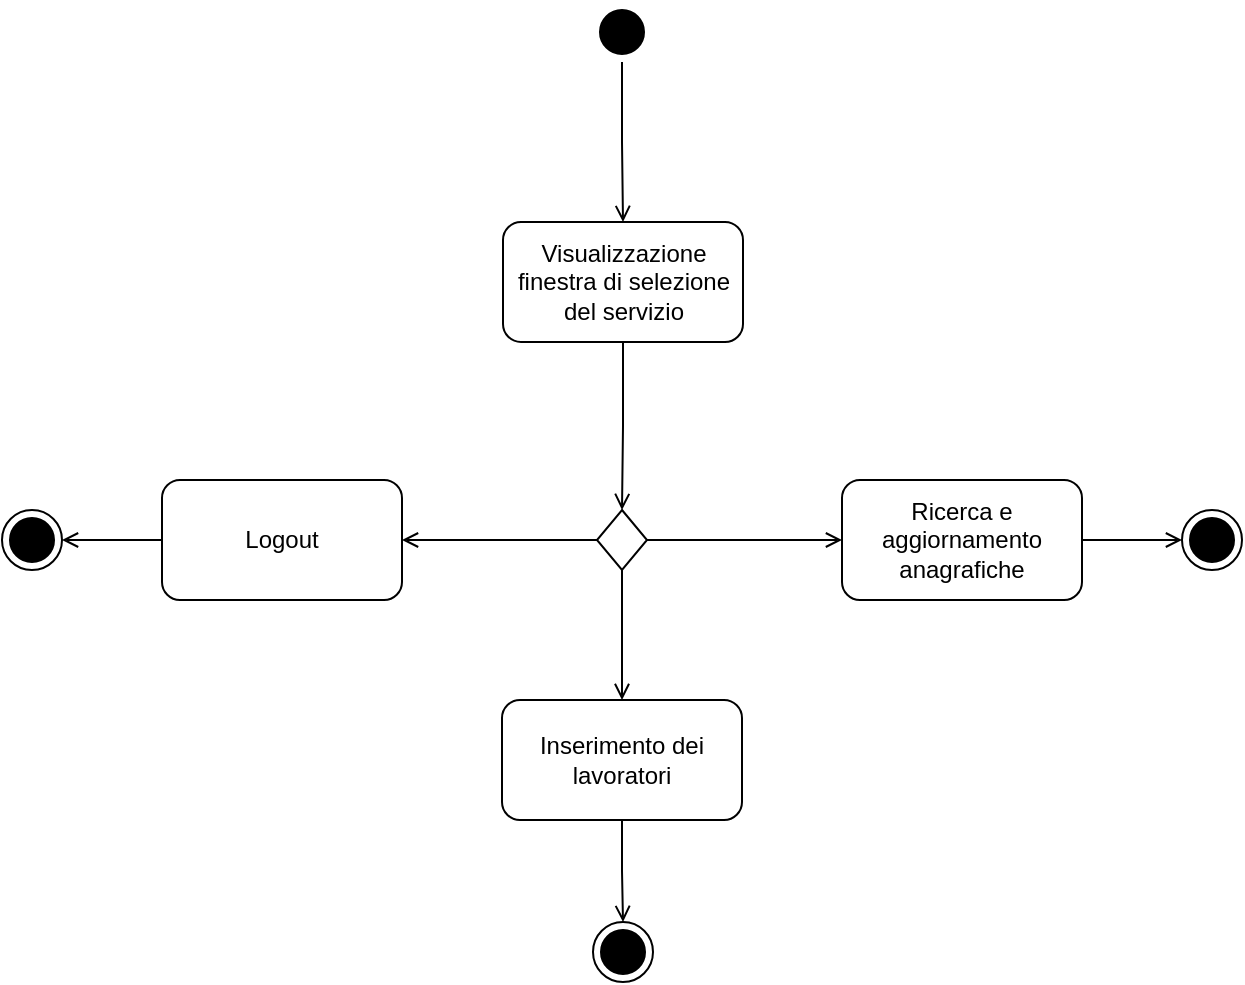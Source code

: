 <mxfile version="20.3.0" type="device"><diagram name="Login" id="e7e014a7-5840-1c2e-5031-d8a46d1fe8dd"><mxGraphModel dx="1183" dy="719" grid="1" gridSize="10" guides="1" tooltips="1" connect="1" arrows="1" fold="1" page="1" pageScale="1" pageWidth="1169" pageHeight="827" background="none" math="0" shadow="0"><root><mxCell id="0"/><mxCell id="1" parent="0"/><mxCell id="zrLb0JXZZq4MolRtrZkP-9" style="edgeStyle=orthogonalEdgeStyle;rounded=0;orthogonalLoop=1;jettySize=auto;html=1;entryX=0.5;entryY=0;entryDx=0;entryDy=0;endArrow=open;endFill=0;" parent="1" source="El6jXyue6DbmDvdFeNr6-41" target="zrLb0JXZZq4MolRtrZkP-7" edge="1"><mxGeometry relative="1" as="geometry"/></mxCell><mxCell id="El6jXyue6DbmDvdFeNr6-41" value="" style="ellipse;html=1;shape=startState;fillColor=#000000;strokeColor=#000000;strokeWidth=1;rounded=0;" parent="1" vertex="1"><mxGeometry x="585" width="30" height="30" as="geometry"/></mxCell><mxCell id="El6jXyue6DbmDvdFeNr6-43" value="" style="ellipse;html=1;shape=endState;fillColor=#000000;strokeColor=#000000;rounded=0;" parent="1" vertex="1"><mxGeometry x="585.5" y="460" width="30" height="30" as="geometry"/></mxCell><mxCell id="El6jXyue6DbmDvdFeNr6-48" value="" style="rounded=0;orthogonalLoop=1;jettySize=auto;html=1;strokeColor=default;endArrow=open;endFill=0;" parent="1" source="El6jXyue6DbmDvdFeNr6-44" target="El6jXyue6DbmDvdFeNr6-47" edge="1"><mxGeometry relative="1" as="geometry"><mxPoint x="625.5" y="294" as="sourcePoint"/></mxGeometry></mxCell><mxCell id="67vsLHeHgHjxuJ2r_Hm8-4" style="edgeStyle=orthogonalEdgeStyle;rounded=0;orthogonalLoop=1;jettySize=auto;html=1;endArrow=open;endFill=0;" edge="1" parent="1" source="El6jXyue6DbmDvdFeNr6-44" target="67vsLHeHgHjxuJ2r_Hm8-5"><mxGeometry relative="1" as="geometry"><mxPoint x="480" y="269" as="targetPoint"/></mxGeometry></mxCell><mxCell id="67vsLHeHgHjxuJ2r_Hm8-8" style="edgeStyle=orthogonalEdgeStyle;rounded=0;orthogonalLoop=1;jettySize=auto;html=1;endArrow=open;endFill=0;" edge="1" parent="1" source="El6jXyue6DbmDvdFeNr6-44" target="67vsLHeHgHjxuJ2r_Hm8-9"><mxGeometry relative="1" as="geometry"><mxPoint x="710" y="269" as="targetPoint"/></mxGeometry></mxCell><mxCell id="El6jXyue6DbmDvdFeNr6-44" value="" style="rhombus;whiteSpace=wrap;html=1;strokeWidth=1;rounded=0;" parent="1" vertex="1"><mxGeometry x="587.5" y="254" width="25" height="30" as="geometry"/></mxCell><mxCell id="El6jXyue6DbmDvdFeNr6-50" value="" style="edgeStyle=orthogonalEdgeStyle;rounded=0;orthogonalLoop=1;jettySize=auto;html=1;strokeColor=default;entryX=0.5;entryY=0;entryDx=0;entryDy=0;endArrow=open;endFill=0;" parent="1" source="El6jXyue6DbmDvdFeNr6-47" target="El6jXyue6DbmDvdFeNr6-43" edge="1"><mxGeometry relative="1" as="geometry"><mxPoint x="600.0" y="484" as="targetPoint"/></mxGeometry></mxCell><mxCell id="El6jXyue6DbmDvdFeNr6-47" value="Inserimento dei lavoratori" style="rounded=1;whiteSpace=wrap;html=1;strokeWidth=1;" parent="1" vertex="1"><mxGeometry x="540" y="349" width="120" height="60" as="geometry"/></mxCell><mxCell id="zrLb0JXZZq4MolRtrZkP-8" style="edgeStyle=orthogonalEdgeStyle;rounded=0;orthogonalLoop=1;jettySize=auto;html=1;entryX=0.5;entryY=0;entryDx=0;entryDy=0;endArrow=open;endFill=0;" parent="1" source="zrLb0JXZZq4MolRtrZkP-7" target="El6jXyue6DbmDvdFeNr6-44" edge="1"><mxGeometry relative="1" as="geometry"/></mxCell><mxCell id="zrLb0JXZZq4MolRtrZkP-7" value="Visualizzazione finestra di selezione del servizio" style="rounded=1;whiteSpace=wrap;html=1;strokeWidth=1;" parent="1" vertex="1"><mxGeometry x="540.5" y="110" width="120" height="60" as="geometry"/></mxCell><mxCell id="67vsLHeHgHjxuJ2r_Hm8-6" style="edgeStyle=orthogonalEdgeStyle;rounded=0;orthogonalLoop=1;jettySize=auto;html=1;endArrow=open;endFill=0;" edge="1" parent="1" source="67vsLHeHgHjxuJ2r_Hm8-5" target="67vsLHeHgHjxuJ2r_Hm8-7"><mxGeometry relative="1" as="geometry"><mxPoint x="310" y="269" as="targetPoint"/></mxGeometry></mxCell><mxCell id="67vsLHeHgHjxuJ2r_Hm8-5" value="Logout" style="rounded=1;whiteSpace=wrap;html=1;" vertex="1" parent="1"><mxGeometry x="370" y="239" width="120" height="60" as="geometry"/></mxCell><mxCell id="67vsLHeHgHjxuJ2r_Hm8-7" value="" style="ellipse;html=1;shape=endState;fillColor=#000000;strokeColor=#000000;" vertex="1" parent="1"><mxGeometry x="290" y="254" width="30" height="30" as="geometry"/></mxCell><mxCell id="67vsLHeHgHjxuJ2r_Hm8-10" style="edgeStyle=orthogonalEdgeStyle;rounded=0;orthogonalLoop=1;jettySize=auto;html=1;endArrow=open;endFill=0;" edge="1" parent="1" source="67vsLHeHgHjxuJ2r_Hm8-9" target="67vsLHeHgHjxuJ2r_Hm8-11"><mxGeometry relative="1" as="geometry"><mxPoint x="870" y="269" as="targetPoint"/></mxGeometry></mxCell><mxCell id="67vsLHeHgHjxuJ2r_Hm8-9" value="Ricerca e aggiornamento anagrafiche" style="rounded=1;whiteSpace=wrap;html=1;strokeColor=#000000;" vertex="1" parent="1"><mxGeometry x="710" y="239" width="120" height="60" as="geometry"/></mxCell><mxCell id="67vsLHeHgHjxuJ2r_Hm8-11" value="" style="ellipse;html=1;shape=endState;fillColor=#000000;strokeColor=#000000;" vertex="1" parent="1"><mxGeometry x="880" y="254" width="30" height="30" as="geometry"/></mxCell></root></mxGraphModel></diagram></mxfile>